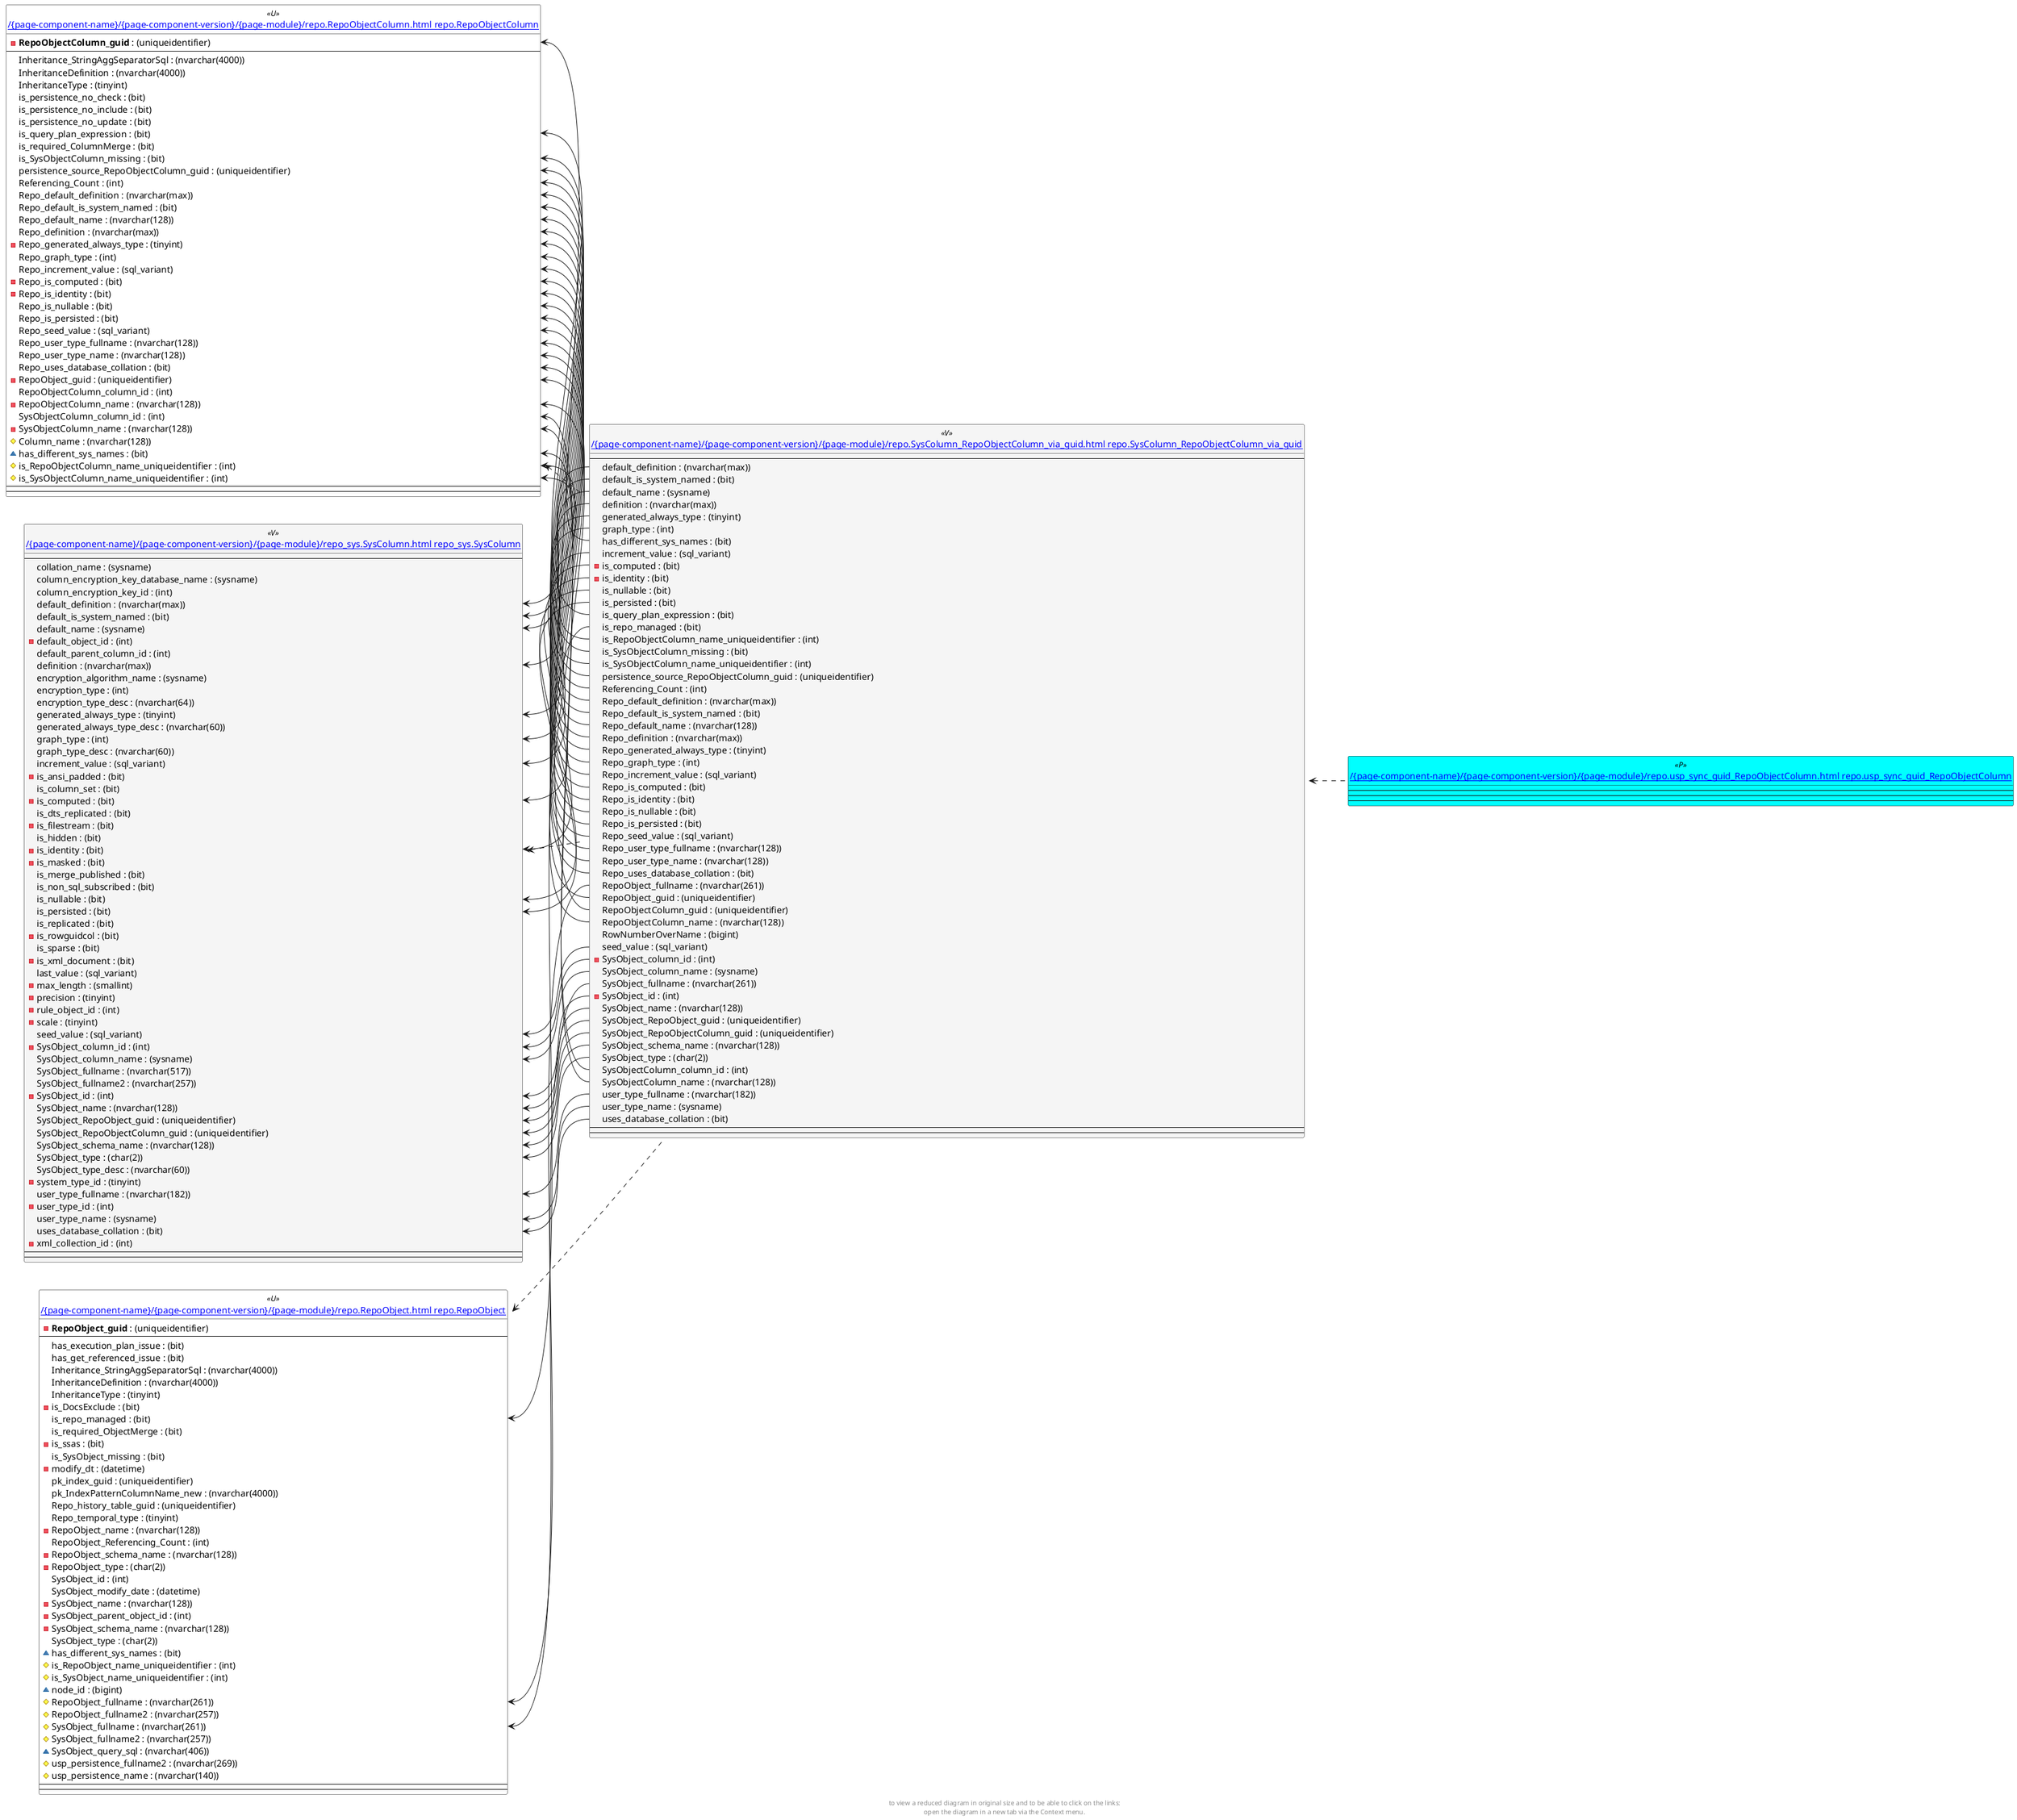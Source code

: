 @startuml
left to right direction
'top to bottom direction
hide circle
'avoide "." issues:
set namespaceSeparator none


skinparam class {
  BackgroundColor White
  BackgroundColor<<FN>> Yellow
  BackgroundColor<<FS>> Yellow
  BackgroundColor<<FT>> LightGray
  BackgroundColor<<IF>> Yellow
  BackgroundColor<<IS>> Yellow
  BackgroundColor<<P>> Aqua
  BackgroundColor<<PC>> Aqua
  BackgroundColor<<SN>> Yellow
  BackgroundColor<<SO>> SlateBlue
  BackgroundColor<<TF>> LightGray
  BackgroundColor<<TR>> Tomato
  BackgroundColor<<U>> White
  BackgroundColor<<V>> WhiteSmoke
  BackgroundColor<<X>> Aqua
}


entity "[[{site-url}/{page-component-name}/{page-component-version}/{page-module}/repo.RepoObject.html repo.RepoObject]]" as repo.RepoObject << U >> {
  - **RepoObject_guid** : (uniqueidentifier)
  --
  has_execution_plan_issue : (bit)
  has_get_referenced_issue : (bit)
  Inheritance_StringAggSeparatorSql : (nvarchar(4000))
  InheritanceDefinition : (nvarchar(4000))
  InheritanceType : (tinyint)
  - is_DocsExclude : (bit)
  is_repo_managed : (bit)
  is_required_ObjectMerge : (bit)
  - is_ssas : (bit)
  is_SysObject_missing : (bit)
  - modify_dt : (datetime)
  pk_index_guid : (uniqueidentifier)
  pk_IndexPatternColumnName_new : (nvarchar(4000))
  Repo_history_table_guid : (uniqueidentifier)
  Repo_temporal_type : (tinyint)
  - RepoObject_name : (nvarchar(128))
  RepoObject_Referencing_Count : (int)
  - RepoObject_schema_name : (nvarchar(128))
  - RepoObject_type : (char(2))
  SysObject_id : (int)
  SysObject_modify_date : (datetime)
  - SysObject_name : (nvarchar(128))
  - SysObject_parent_object_id : (int)
  - SysObject_schema_name : (nvarchar(128))
  SysObject_type : (char(2))
  ~ has_different_sys_names : (bit)
  # is_RepoObject_name_uniqueidentifier : (int)
  # is_SysObject_name_uniqueidentifier : (int)
  ~ node_id : (bigint)
  # RepoObject_fullname : (nvarchar(261))
  # RepoObject_fullname2 : (nvarchar(257))
  # SysObject_fullname : (nvarchar(261))
  # SysObject_fullname2 : (nvarchar(257))
  ~ SysObject_query_sql : (nvarchar(406))
  # usp_persistence_fullname2 : (nvarchar(269))
  # usp_persistence_name : (nvarchar(140))
  --
  --
}

entity "[[{site-url}/{page-component-name}/{page-component-version}/{page-module}/repo.RepoObjectColumn.html repo.RepoObjectColumn]]" as repo.RepoObjectColumn << U >> {
  - **RepoObjectColumn_guid** : (uniqueidentifier)
  --
  Inheritance_StringAggSeparatorSql : (nvarchar(4000))
  InheritanceDefinition : (nvarchar(4000))
  InheritanceType : (tinyint)
  is_persistence_no_check : (bit)
  is_persistence_no_include : (bit)
  is_persistence_no_update : (bit)
  is_query_plan_expression : (bit)
  is_required_ColumnMerge : (bit)
  is_SysObjectColumn_missing : (bit)
  persistence_source_RepoObjectColumn_guid : (uniqueidentifier)
  Referencing_Count : (int)
  Repo_default_definition : (nvarchar(max))
  Repo_default_is_system_named : (bit)
  Repo_default_name : (nvarchar(128))
  Repo_definition : (nvarchar(max))
  - Repo_generated_always_type : (tinyint)
  Repo_graph_type : (int)
  Repo_increment_value : (sql_variant)
  - Repo_is_computed : (bit)
  - Repo_is_identity : (bit)
  Repo_is_nullable : (bit)
  Repo_is_persisted : (bit)
  Repo_seed_value : (sql_variant)
  Repo_user_type_fullname : (nvarchar(128))
  Repo_user_type_name : (nvarchar(128))
  Repo_uses_database_collation : (bit)
  - RepoObject_guid : (uniqueidentifier)
  RepoObjectColumn_column_id : (int)
  - RepoObjectColumn_name : (nvarchar(128))
  SysObjectColumn_column_id : (int)
  - SysObjectColumn_name : (nvarchar(128))
  # Column_name : (nvarchar(128))
  ~ has_different_sys_names : (bit)
  # is_RepoObjectColumn_name_uniqueidentifier : (int)
  # is_SysObjectColumn_name_uniqueidentifier : (int)
  --
  --
}

entity "[[{site-url}/{page-component-name}/{page-component-version}/{page-module}/repo.SysColumn_RepoObjectColumn_via_guid.html repo.SysColumn_RepoObjectColumn_via_guid]]" as repo.SysColumn_RepoObjectColumn_via_guid << V >> {
  --
  default_definition : (nvarchar(max))
  default_is_system_named : (bit)
  default_name : (sysname)
  definition : (nvarchar(max))
  generated_always_type : (tinyint)
  graph_type : (int)
  has_different_sys_names : (bit)
  increment_value : (sql_variant)
  - is_computed : (bit)
  - is_identity : (bit)
  is_nullable : (bit)
  is_persisted : (bit)
  is_query_plan_expression : (bit)
  is_repo_managed : (bit)
  is_RepoObjectColumn_name_uniqueidentifier : (int)
  is_SysObjectColumn_missing : (bit)
  is_SysObjectColumn_name_uniqueidentifier : (int)
  persistence_source_RepoObjectColumn_guid : (uniqueidentifier)
  Referencing_Count : (int)
  Repo_default_definition : (nvarchar(max))
  Repo_default_is_system_named : (bit)
  Repo_default_name : (nvarchar(128))
  Repo_definition : (nvarchar(max))
  Repo_generated_always_type : (tinyint)
  Repo_graph_type : (int)
  Repo_increment_value : (sql_variant)
  Repo_is_computed : (bit)
  Repo_is_identity : (bit)
  Repo_is_nullable : (bit)
  Repo_is_persisted : (bit)
  Repo_seed_value : (sql_variant)
  Repo_user_type_fullname : (nvarchar(128))
  Repo_user_type_name : (nvarchar(128))
  Repo_uses_database_collation : (bit)
  RepoObject_fullname : (nvarchar(261))
  RepoObject_guid : (uniqueidentifier)
  RepoObjectColumn_guid : (uniqueidentifier)
  RepoObjectColumn_name : (nvarchar(128))
  RowNumberOverName : (bigint)
  seed_value : (sql_variant)
  - SysObject_column_id : (int)
  SysObject_column_name : (sysname)
  SysObject_fullname : (nvarchar(261))
  - SysObject_id : (int)
  SysObject_name : (nvarchar(128))
  SysObject_RepoObject_guid : (uniqueidentifier)
  SysObject_RepoObjectColumn_guid : (uniqueidentifier)
  SysObject_schema_name : (nvarchar(128))
  SysObject_type : (char(2))
  SysObjectColumn_column_id : (int)
  SysObjectColumn_name : (nvarchar(128))
  user_type_fullname : (nvarchar(182))
  user_type_name : (sysname)
  uses_database_collation : (bit)
  --
  --
}

entity "[[{site-url}/{page-component-name}/{page-component-version}/{page-module}/repo.usp_sync_guid_RepoObjectColumn.html repo.usp_sync_guid_RepoObjectColumn]]" as repo.usp_sync_guid_RepoObjectColumn << P >> {
  --
  --
  --
}

entity "[[{site-url}/{page-component-name}/{page-component-version}/{page-module}/repo_sys.SysColumn.html repo_sys.SysColumn]]" as repo_sys.SysColumn << V >> {
  --
  collation_name : (sysname)
  column_encryption_key_database_name : (sysname)
  column_encryption_key_id : (int)
  default_definition : (nvarchar(max))
  default_is_system_named : (bit)
  default_name : (sysname)
  - default_object_id : (int)
  default_parent_column_id : (int)
  definition : (nvarchar(max))
  encryption_algorithm_name : (sysname)
  encryption_type : (int)
  encryption_type_desc : (nvarchar(64))
  generated_always_type : (tinyint)
  generated_always_type_desc : (nvarchar(60))
  graph_type : (int)
  graph_type_desc : (nvarchar(60))
  increment_value : (sql_variant)
  - is_ansi_padded : (bit)
  is_column_set : (bit)
  - is_computed : (bit)
  is_dts_replicated : (bit)
  - is_filestream : (bit)
  is_hidden : (bit)
  - is_identity : (bit)
  - is_masked : (bit)
  is_merge_published : (bit)
  is_non_sql_subscribed : (bit)
  is_nullable : (bit)
  is_persisted : (bit)
  is_replicated : (bit)
  - is_rowguidcol : (bit)
  is_sparse : (bit)
  - is_xml_document : (bit)
  last_value : (sql_variant)
  - max_length : (smallint)
  - precision : (tinyint)
  - rule_object_id : (int)
  - scale : (tinyint)
  seed_value : (sql_variant)
  - SysObject_column_id : (int)
  SysObject_column_name : (sysname)
  SysObject_fullname : (nvarchar(517))
  SysObject_fullname2 : (nvarchar(257))
  - SysObject_id : (int)
  SysObject_name : (nvarchar(128))
  SysObject_RepoObject_guid : (uniqueidentifier)
  SysObject_RepoObjectColumn_guid : (uniqueidentifier)
  SysObject_schema_name : (nvarchar(128))
  SysObject_type : (char(2))
  SysObject_type_desc : (nvarchar(60))
  - system_type_id : (tinyint)
  user_type_fullname : (nvarchar(182))
  - user_type_id : (int)
  user_type_name : (sysname)
  uses_database_collation : (bit)
  - xml_collection_id : (int)
  --
  --
}

repo.RepoObject <.. repo.SysColumn_RepoObjectColumn_via_guid
repo.RepoObjectColumn <.. repo.SysColumn_RepoObjectColumn_via_guid
repo.SysColumn_RepoObjectColumn_via_guid <.. repo.usp_sync_guid_RepoObjectColumn
repo_sys.SysColumn <.. repo.SysColumn_RepoObjectColumn_via_guid
repo.RepoObject::is_repo_managed <-- repo.SysColumn_RepoObjectColumn_via_guid::is_repo_managed
repo.RepoObject::RepoObject_fullname <-- repo.SysColumn_RepoObjectColumn_via_guid::RepoObject_fullname
repo.RepoObject::SysObject_fullname <-- repo.SysColumn_RepoObjectColumn_via_guid::SysObject_fullname
repo.RepoObjectColumn::has_different_sys_names <-- repo.SysColumn_RepoObjectColumn_via_guid::has_different_sys_names
repo.RepoObjectColumn::is_query_plan_expression <-- repo.SysColumn_RepoObjectColumn_via_guid::is_query_plan_expression
repo.RepoObjectColumn::is_RepoObjectColumn_name_uniqueidentifier <-- repo.SysColumn_RepoObjectColumn_via_guid::is_RepoObjectColumn_name_uniqueidentifier
repo.RepoObjectColumn::is_SysObjectColumn_missing <-- repo.SysColumn_RepoObjectColumn_via_guid::is_SysObjectColumn_missing
repo.RepoObjectColumn::is_SysObjectColumn_name_uniqueidentifier <-- repo.SysColumn_RepoObjectColumn_via_guid::is_SysObjectColumn_name_uniqueidentifier
repo.RepoObjectColumn::persistence_source_RepoObjectColumn_guid <-- repo.SysColumn_RepoObjectColumn_via_guid::persistence_source_RepoObjectColumn_guid
repo.RepoObjectColumn::Referencing_Count <-- repo.SysColumn_RepoObjectColumn_via_guid::Referencing_Count
repo.RepoObjectColumn::Repo_default_definition <-- repo.SysColumn_RepoObjectColumn_via_guid::Repo_default_definition
repo.RepoObjectColumn::Repo_default_is_system_named <-- repo.SysColumn_RepoObjectColumn_via_guid::Repo_default_is_system_named
repo.RepoObjectColumn::Repo_default_name <-- repo.SysColumn_RepoObjectColumn_via_guid::Repo_default_name
repo.RepoObjectColumn::Repo_definition <-- repo.SysColumn_RepoObjectColumn_via_guid::Repo_definition
repo.RepoObjectColumn::Repo_generated_always_type <-- repo.SysColumn_RepoObjectColumn_via_guid::Repo_generated_always_type
repo.RepoObjectColumn::Repo_graph_type <-- repo.SysColumn_RepoObjectColumn_via_guid::Repo_graph_type
repo.RepoObjectColumn::Repo_increment_value <-- repo.SysColumn_RepoObjectColumn_via_guid::Repo_increment_value
repo.RepoObjectColumn::Repo_is_computed <-- repo.SysColumn_RepoObjectColumn_via_guid::Repo_is_computed
repo.RepoObjectColumn::Repo_is_identity <-- repo.SysColumn_RepoObjectColumn_via_guid::Repo_is_identity
repo.RepoObjectColumn::Repo_is_nullable <-- repo.SysColumn_RepoObjectColumn_via_guid::Repo_is_nullable
repo.RepoObjectColumn::Repo_is_persisted <-- repo.SysColumn_RepoObjectColumn_via_guid::Repo_is_persisted
repo.RepoObjectColumn::Repo_seed_value <-- repo.SysColumn_RepoObjectColumn_via_guid::Repo_seed_value
repo.RepoObjectColumn::Repo_user_type_fullname <-- repo.SysColumn_RepoObjectColumn_via_guid::Repo_user_type_fullname
repo.RepoObjectColumn::Repo_user_type_name <-- repo.SysColumn_RepoObjectColumn_via_guid::Repo_user_type_name
repo.RepoObjectColumn::Repo_uses_database_collation <-- repo.SysColumn_RepoObjectColumn_via_guid::Repo_uses_database_collation
repo.RepoObjectColumn::RepoObject_guid <-- repo.SysColumn_RepoObjectColumn_via_guid::RepoObject_guid
repo.RepoObjectColumn::RepoObjectColumn_guid <-- repo.SysColumn_RepoObjectColumn_via_guid::RepoObjectColumn_guid
repo.RepoObjectColumn::RepoObjectColumn_name <-- repo.SysColumn_RepoObjectColumn_via_guid::RepoObjectColumn_name
repo.RepoObjectColumn::SysObjectColumn_column_id <-- repo.SysColumn_RepoObjectColumn_via_guid::SysObjectColumn_column_id
repo.RepoObjectColumn::SysObjectColumn_name <-- repo.SysColumn_RepoObjectColumn_via_guid::SysObjectColumn_name
repo_sys.SysColumn::default_definition <-- repo.SysColumn_RepoObjectColumn_via_guid::default_definition
repo_sys.SysColumn::default_is_system_named <-- repo.SysColumn_RepoObjectColumn_via_guid::default_is_system_named
repo_sys.SysColumn::default_name <-- repo.SysColumn_RepoObjectColumn_via_guid::default_name
repo_sys.SysColumn::definition <-- repo.SysColumn_RepoObjectColumn_via_guid::definition
repo_sys.SysColumn::generated_always_type <-- repo.SysColumn_RepoObjectColumn_via_guid::generated_always_type
repo_sys.SysColumn::graph_type <-- repo.SysColumn_RepoObjectColumn_via_guid::graph_type
repo_sys.SysColumn::increment_value <-- repo.SysColumn_RepoObjectColumn_via_guid::increment_value
repo_sys.SysColumn::is_computed <-- repo.SysColumn_RepoObjectColumn_via_guid::is_computed
repo_sys.SysColumn::is_identity <-- repo.SysColumn_RepoObjectColumn_via_guid::is_identity
repo_sys.SysColumn::is_nullable <-- repo.SysColumn_RepoObjectColumn_via_guid::is_nullable
repo_sys.SysColumn::is_persisted <-- repo.SysColumn_RepoObjectColumn_via_guid::is_persisted
repo_sys.SysColumn::seed_value <-- repo.SysColumn_RepoObjectColumn_via_guid::seed_value
repo_sys.SysColumn::SysObject_column_id <-- repo.SysColumn_RepoObjectColumn_via_guid::SysObject_column_id
repo_sys.SysColumn::SysObject_column_name <-- repo.SysColumn_RepoObjectColumn_via_guid::SysObject_column_name
repo_sys.SysColumn::SysObject_id <-- repo.SysColumn_RepoObjectColumn_via_guid::SysObject_id
repo_sys.SysColumn::SysObject_name <-- repo.SysColumn_RepoObjectColumn_via_guid::SysObject_name
repo_sys.SysColumn::SysObject_RepoObject_guid <-- repo.SysColumn_RepoObjectColumn_via_guid::SysObject_RepoObject_guid
repo_sys.SysColumn::SysObject_RepoObjectColumn_guid <-- repo.SysColumn_RepoObjectColumn_via_guid::SysObject_RepoObjectColumn_guid
repo_sys.SysColumn::SysObject_schema_name <-- repo.SysColumn_RepoObjectColumn_via_guid::SysObject_schema_name
repo_sys.SysColumn::SysObject_type <-- repo.SysColumn_RepoObjectColumn_via_guid::SysObject_type
repo_sys.SysColumn::user_type_fullname <-- repo.SysColumn_RepoObjectColumn_via_guid::user_type_fullname
repo_sys.SysColumn::user_type_name <-- repo.SysColumn_RepoObjectColumn_via_guid::user_type_name
repo_sys.SysColumn::uses_database_collation <-- repo.SysColumn_RepoObjectColumn_via_guid::uses_database_collation
footer
to view a reduced diagram in original size and to be able to click on the links:
open the diagram in a new tab via the Context menu.
end footer

@enduml

